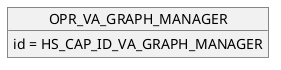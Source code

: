 @startuml

    object OPR_VA_GRAPH_MANAGER
    OPR_VA_GRAPH_MANAGER : id = HS_CAP_ID_VA_GRAPH_MANAGER
@enduml
